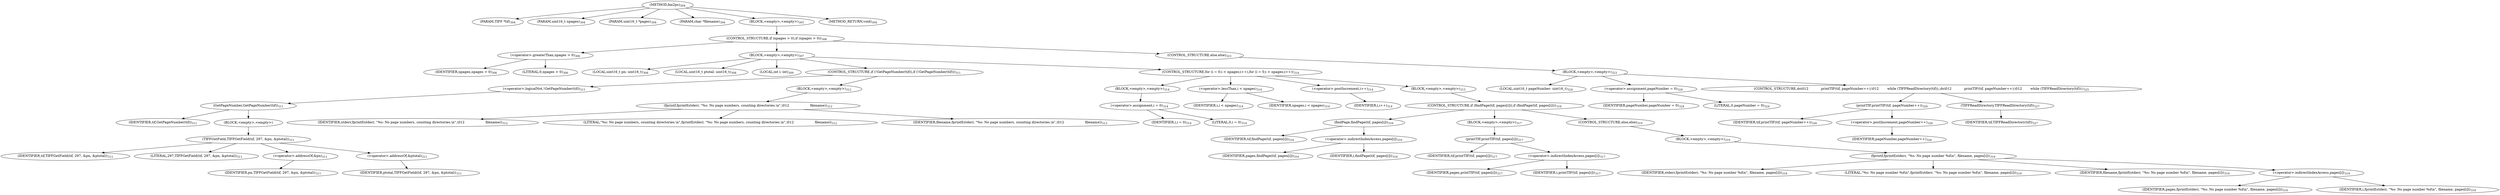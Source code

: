 digraph "fax2ps" {  
"10180" [label = <(METHOD,fax2ps)<SUB>304</SUB>> ]
"10181" [label = <(PARAM,TIFF *tif)<SUB>304</SUB>> ]
"10182" [label = <(PARAM,uint16_t npages)<SUB>304</SUB>> ]
"10183" [label = <(PARAM,uint16_t *pages)<SUB>304</SUB>> ]
"10184" [label = <(PARAM,char *filename)<SUB>304</SUB>> ]
"10185" [label = <(BLOCK,&lt;empty&gt;,&lt;empty&gt;)<SUB>305</SUB>> ]
"10186" [label = <(CONTROL_STRUCTURE,if (npages &gt; 0),if (npages &gt; 0))<SUB>306</SUB>> ]
"10187" [label = <(&lt;operator&gt;.greaterThan,npages &gt; 0)<SUB>306</SUB>> ]
"10188" [label = <(IDENTIFIER,npages,npages &gt; 0)<SUB>306</SUB>> ]
"10189" [label = <(LITERAL,0,npages &gt; 0)<SUB>306</SUB>> ]
"10190" [label = <(BLOCK,&lt;empty&gt;,&lt;empty&gt;)<SUB>307</SUB>> ]
"10191" [label = <(LOCAL,uint16_t pn: uint16_t)<SUB>308</SUB>> ]
"10192" [label = <(LOCAL,uint16_t ptotal: uint16_t)<SUB>308</SUB>> ]
"10193" [label = <(LOCAL,int i: int)<SUB>309</SUB>> ]
"10194" [label = <(CONTROL_STRUCTURE,if (!GetPageNumber(tif)),if (!GetPageNumber(tif)))<SUB>311</SUB>> ]
"10195" [label = <(&lt;operator&gt;.logicalNot,!GetPageNumber(tif))<SUB>311</SUB>> ]
"10196" [label = <(GetPageNumber,GetPageNumber(tif))<SUB>311</SUB>> ]
"10197" [label = <(IDENTIFIER,tif,GetPageNumber(tif))<SUB>311</SUB>> ]
"10198" [label = <(BLOCK,&lt;empty&gt;,&lt;empty&gt;)> ]
"10199" [label = <(TIFFGetField,TIFFGetField(tif, 297, &amp;pn, &amp;ptotal))<SUB>311</SUB>> ]
"10200" [label = <(IDENTIFIER,tif,TIFFGetField(tif, 297, &amp;pn, &amp;ptotal))<SUB>311</SUB>> ]
"10201" [label = <(LITERAL,297,TIFFGetField(tif, 297, &amp;pn, &amp;ptotal))<SUB>311</SUB>> ]
"10202" [label = <(&lt;operator&gt;.addressOf,&amp;pn)<SUB>311</SUB>> ]
"10203" [label = <(IDENTIFIER,pn,TIFFGetField(tif, 297, &amp;pn, &amp;ptotal))<SUB>311</SUB>> ]
"10204" [label = <(&lt;operator&gt;.addressOf,&amp;ptotal)<SUB>311</SUB>> ]
"10205" [label = <(IDENTIFIER,ptotal,TIFFGetField(tif, 297, &amp;pn, &amp;ptotal))<SUB>311</SUB>> ]
"10206" [label = <(BLOCK,&lt;empty&gt;,&lt;empty&gt;)<SUB>312</SUB>> ]
"10207" [label = <(fprintf,fprintf(stderr, &quot;%s: No page numbers, counting directories.\n&quot;,\012                    filename))<SUB>312</SUB>> ]
"10208" [label = <(IDENTIFIER,stderr,fprintf(stderr, &quot;%s: No page numbers, counting directories.\n&quot;,\012                    filename))<SUB>312</SUB>> ]
"10209" [label = <(LITERAL,&quot;%s: No page numbers, counting directories.\n&quot;,fprintf(stderr, &quot;%s: No page numbers, counting directories.\n&quot;,\012                    filename))<SUB>312</SUB>> ]
"10210" [label = <(IDENTIFIER,filename,fprintf(stderr, &quot;%s: No page numbers, counting directories.\n&quot;,\012                    filename))<SUB>313</SUB>> ]
"10211" [label = <(CONTROL_STRUCTURE,for (i = 0;i &lt; npages;i++),for (i = 0;i &lt; npages;i++))<SUB>314</SUB>> ]
"10212" [label = <(BLOCK,&lt;empty&gt;,&lt;empty&gt;)<SUB>314</SUB>> ]
"10213" [label = <(&lt;operator&gt;.assignment,i = 0)<SUB>314</SUB>> ]
"10214" [label = <(IDENTIFIER,i,i = 0)<SUB>314</SUB>> ]
"10215" [label = <(LITERAL,0,i = 0)<SUB>314</SUB>> ]
"10216" [label = <(&lt;operator&gt;.lessThan,i &lt; npages)<SUB>314</SUB>> ]
"10217" [label = <(IDENTIFIER,i,i &lt; npages)<SUB>314</SUB>> ]
"10218" [label = <(IDENTIFIER,npages,i &lt; npages)<SUB>314</SUB>> ]
"10219" [label = <(&lt;operator&gt;.postIncrement,i++)<SUB>314</SUB>> ]
"10220" [label = <(IDENTIFIER,i,i++)<SUB>314</SUB>> ]
"10221" [label = <(BLOCK,&lt;empty&gt;,&lt;empty&gt;)<SUB>315</SUB>> ]
"10222" [label = <(CONTROL_STRUCTURE,if (findPage(tif, pages[i])),if (findPage(tif, pages[i])))<SUB>316</SUB>> ]
"10223" [label = <(findPage,findPage(tif, pages[i]))<SUB>316</SUB>> ]
"10224" [label = <(IDENTIFIER,tif,findPage(tif, pages[i]))<SUB>316</SUB>> ]
"10225" [label = <(&lt;operator&gt;.indirectIndexAccess,pages[i])<SUB>316</SUB>> ]
"10226" [label = <(IDENTIFIER,pages,findPage(tif, pages[i]))<SUB>316</SUB>> ]
"10227" [label = <(IDENTIFIER,i,findPage(tif, pages[i]))<SUB>316</SUB>> ]
"10228" [label = <(BLOCK,&lt;empty&gt;,&lt;empty&gt;)<SUB>317</SUB>> ]
"10229" [label = <(printTIF,printTIF(tif, pages[i]))<SUB>317</SUB>> ]
"10230" [label = <(IDENTIFIER,tif,printTIF(tif, pages[i]))<SUB>317</SUB>> ]
"10231" [label = <(&lt;operator&gt;.indirectIndexAccess,pages[i])<SUB>317</SUB>> ]
"10232" [label = <(IDENTIFIER,pages,printTIF(tif, pages[i]))<SUB>317</SUB>> ]
"10233" [label = <(IDENTIFIER,i,printTIF(tif, pages[i]))<SUB>317</SUB>> ]
"10234" [label = <(CONTROL_STRUCTURE,else,else)<SUB>319</SUB>> ]
"10235" [label = <(BLOCK,&lt;empty&gt;,&lt;empty&gt;)<SUB>319</SUB>> ]
"10236" [label = <(fprintf,fprintf(stderr, &quot;%s: No page number %d\n&quot;, filename, pages[i]))<SUB>319</SUB>> ]
"10237" [label = <(IDENTIFIER,stderr,fprintf(stderr, &quot;%s: No page number %d\n&quot;, filename, pages[i]))<SUB>319</SUB>> ]
"10238" [label = <(LITERAL,&quot;%s: No page number %d\n&quot;,fprintf(stderr, &quot;%s: No page number %d\n&quot;, filename, pages[i]))<SUB>319</SUB>> ]
"10239" [label = <(IDENTIFIER,filename,fprintf(stderr, &quot;%s: No page number %d\n&quot;, filename, pages[i]))<SUB>319</SUB>> ]
"10240" [label = <(&lt;operator&gt;.indirectIndexAccess,pages[i])<SUB>319</SUB>> ]
"10241" [label = <(IDENTIFIER,pages,fprintf(stderr, &quot;%s: No page number %d\n&quot;, filename, pages[i]))<SUB>319</SUB>> ]
"10242" [label = <(IDENTIFIER,i,fprintf(stderr, &quot;%s: No page number %d\n&quot;, filename, pages[i]))<SUB>319</SUB>> ]
"10243" [label = <(CONTROL_STRUCTURE,else,else)<SUB>323</SUB>> ]
"10244" [label = <(BLOCK,&lt;empty&gt;,&lt;empty&gt;)<SUB>323</SUB>> ]
"10245" [label = <(LOCAL,uint16_t pageNumber: uint16_t)<SUB>324</SUB>> ]
"10246" [label = <(&lt;operator&gt;.assignment,pageNumber = 0)<SUB>324</SUB>> ]
"10247" [label = <(IDENTIFIER,pageNumber,pageNumber = 0)<SUB>324</SUB>> ]
"10248" [label = <(LITERAL,0,pageNumber = 0)<SUB>324</SUB>> ]
"10249" [label = <(CONTROL_STRUCTURE,do\012            printTIF(tif, pageNumber++);\012        while (TIFFReadDirectory(tif));,do\012            printTIF(tif, pageNumber++);\012        while (TIFFReadDirectory(tif));)<SUB>325</SUB>> ]
"10250" [label = <(printTIF,printTIF(tif, pageNumber++))<SUB>326</SUB>> ]
"10251" [label = <(IDENTIFIER,tif,printTIF(tif, pageNumber++))<SUB>326</SUB>> ]
"10252" [label = <(&lt;operator&gt;.postIncrement,pageNumber++)<SUB>326</SUB>> ]
"10253" [label = <(IDENTIFIER,pageNumber,pageNumber++)<SUB>326</SUB>> ]
"10254" [label = <(TIFFReadDirectory,TIFFReadDirectory(tif))<SUB>327</SUB>> ]
"10255" [label = <(IDENTIFIER,tif,TIFFReadDirectory(tif))<SUB>327</SUB>> ]
"10256" [label = <(METHOD_RETURN,void)<SUB>304</SUB>> ]
  "10180" -> "10181" 
  "10180" -> "10182" 
  "10180" -> "10183" 
  "10180" -> "10184" 
  "10180" -> "10185" 
  "10180" -> "10256" 
  "10185" -> "10186" 
  "10186" -> "10187" 
  "10186" -> "10190" 
  "10186" -> "10243" 
  "10187" -> "10188" 
  "10187" -> "10189" 
  "10190" -> "10191" 
  "10190" -> "10192" 
  "10190" -> "10193" 
  "10190" -> "10194" 
  "10190" -> "10211" 
  "10194" -> "10195" 
  "10194" -> "10206" 
  "10195" -> "10196" 
  "10196" -> "10197" 
  "10196" -> "10198" 
  "10198" -> "10199" 
  "10199" -> "10200" 
  "10199" -> "10201" 
  "10199" -> "10202" 
  "10199" -> "10204" 
  "10202" -> "10203" 
  "10204" -> "10205" 
  "10206" -> "10207" 
  "10207" -> "10208" 
  "10207" -> "10209" 
  "10207" -> "10210" 
  "10211" -> "10212" 
  "10211" -> "10216" 
  "10211" -> "10219" 
  "10211" -> "10221" 
  "10212" -> "10213" 
  "10213" -> "10214" 
  "10213" -> "10215" 
  "10216" -> "10217" 
  "10216" -> "10218" 
  "10219" -> "10220" 
  "10221" -> "10222" 
  "10222" -> "10223" 
  "10222" -> "10228" 
  "10222" -> "10234" 
  "10223" -> "10224" 
  "10223" -> "10225" 
  "10225" -> "10226" 
  "10225" -> "10227" 
  "10228" -> "10229" 
  "10229" -> "10230" 
  "10229" -> "10231" 
  "10231" -> "10232" 
  "10231" -> "10233" 
  "10234" -> "10235" 
  "10235" -> "10236" 
  "10236" -> "10237" 
  "10236" -> "10238" 
  "10236" -> "10239" 
  "10236" -> "10240" 
  "10240" -> "10241" 
  "10240" -> "10242" 
  "10243" -> "10244" 
  "10244" -> "10245" 
  "10244" -> "10246" 
  "10244" -> "10249" 
  "10246" -> "10247" 
  "10246" -> "10248" 
  "10249" -> "10250" 
  "10249" -> "10254" 
  "10250" -> "10251" 
  "10250" -> "10252" 
  "10252" -> "10253" 
  "10254" -> "10255" 
}

